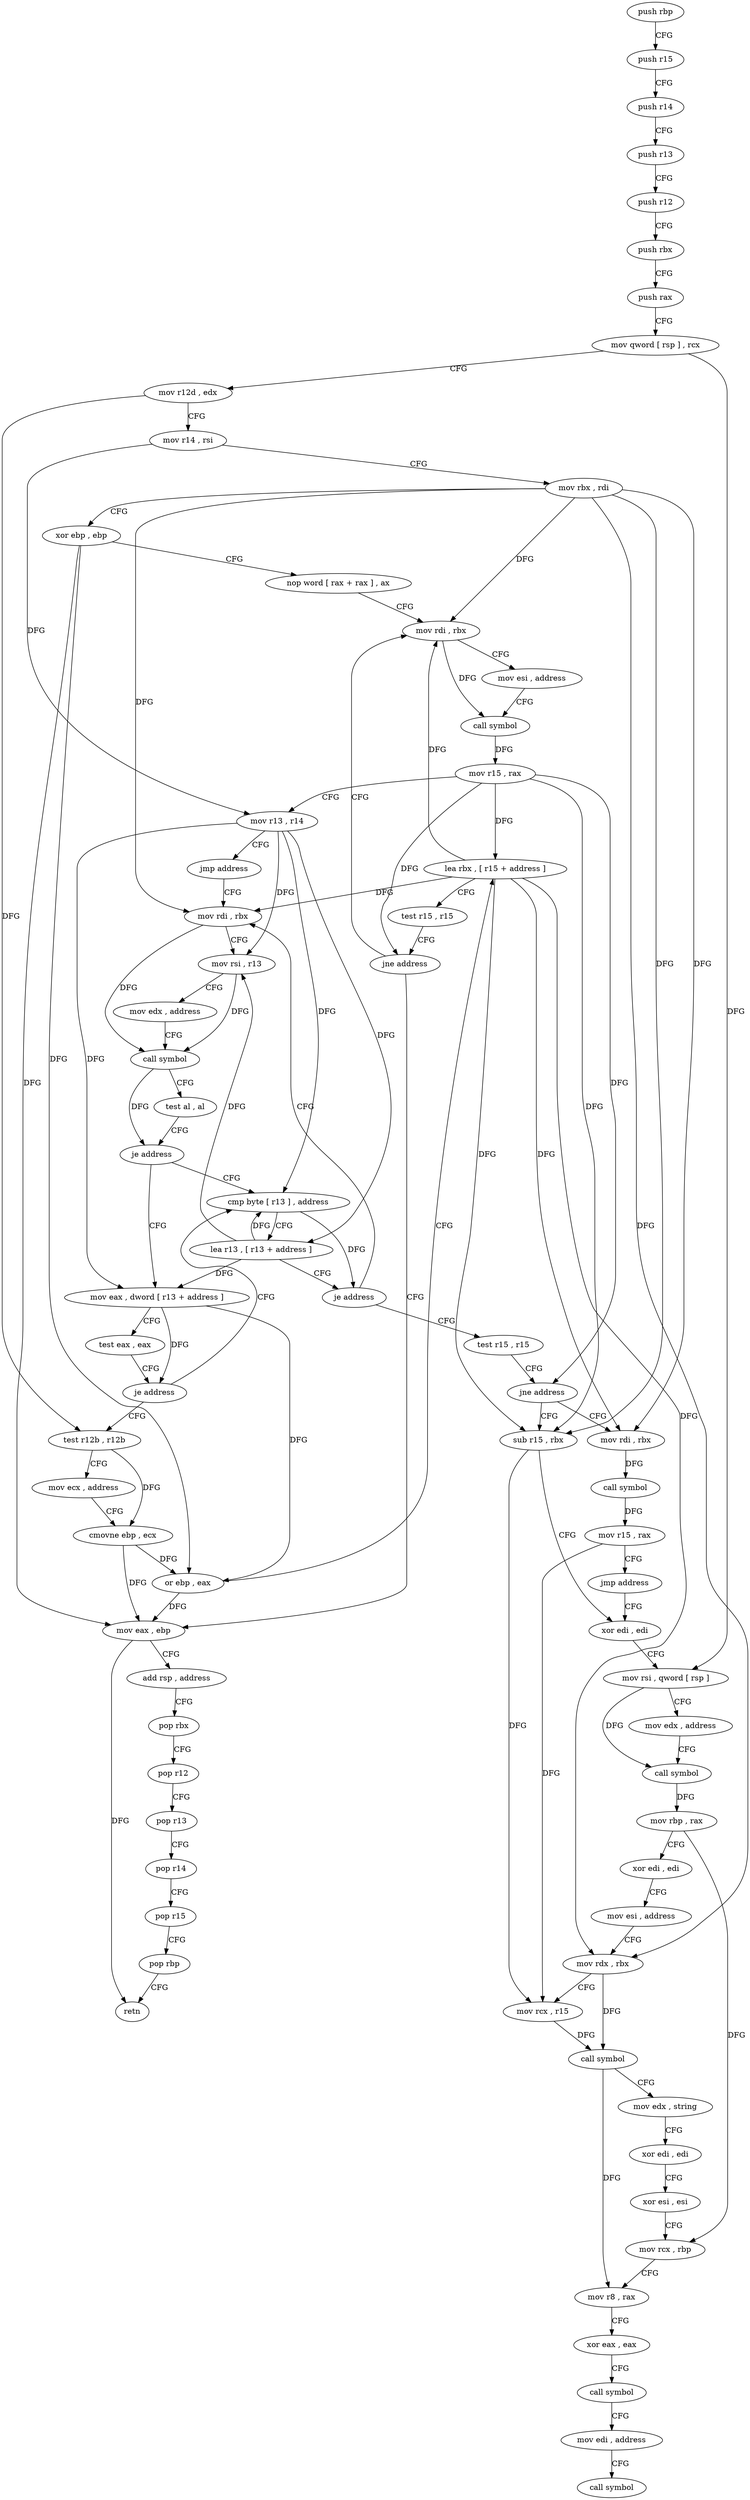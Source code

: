 digraph "func" {
"4210336" [label = "push rbp" ]
"4210337" [label = "push r15" ]
"4210339" [label = "push r14" ]
"4210341" [label = "push r13" ]
"4210343" [label = "push r12" ]
"4210345" [label = "push rbx" ]
"4210346" [label = "push rax" ]
"4210347" [label = "mov qword [ rsp ] , rcx" ]
"4210351" [label = "mov r12d , edx" ]
"4210354" [label = "mov r14 , rsi" ]
"4210357" [label = "mov rbx , rdi" ]
"4210360" [label = "xor ebp , ebp" ]
"4210362" [label = "nop word [ rax + rax ] , ax" ]
"4210368" [label = "mov rdi , rbx" ]
"4210411" [label = "mov rdi , rbx" ]
"4210414" [label = "mov rsi , r13" ]
"4210417" [label = "mov edx , address" ]
"4210422" [label = "call symbol" ]
"4210427" [label = "test al , al" ]
"4210429" [label = "je address" ]
"4210400" [label = "cmp byte [ r13 ] , address" ]
"4210431" [label = "mov eax , dword [ r13 + address ]" ]
"4210405" [label = "lea r13 , [ r13 + address ]" ]
"4210409" [label = "je address" ]
"4210478" [label = "test r15 , r15" ]
"4210435" [label = "test eax , eax" ]
"4210437" [label = "je address" ]
"4210439" [label = "test r12b , r12b" ]
"4210481" [label = "jne address" ]
"4210496" [label = "sub r15 , rbx" ]
"4210483" [label = "mov rdi , rbx" ]
"4210442" [label = "mov ecx , address" ]
"4210447" [label = "cmovne ebp , ecx" ]
"4210450" [label = "or ebp , eax" ]
"4210452" [label = "lea rbx , [ r15 + address ]" ]
"4210456" [label = "test r15 , r15" ]
"4210459" [label = "jne address" ]
"4210461" [label = "mov eax , ebp" ]
"4210499" [label = "xor edi , edi" ]
"4210486" [label = "call symbol" ]
"4210491" [label = "mov r15 , rax" ]
"4210494" [label = "jmp address" ]
"4210371" [label = "mov esi , address" ]
"4210376" [label = "call symbol" ]
"4210381" [label = "mov r15 , rax" ]
"4210384" [label = "mov r13 , r14" ]
"4210387" [label = "jmp address" ]
"4210463" [label = "add rsp , address" ]
"4210467" [label = "pop rbx" ]
"4210468" [label = "pop r12" ]
"4210470" [label = "pop r13" ]
"4210472" [label = "pop r14" ]
"4210474" [label = "pop r15" ]
"4210476" [label = "pop rbp" ]
"4210477" [label = "retn" ]
"4210501" [label = "mov rsi , qword [ rsp ]" ]
"4210505" [label = "mov edx , address" ]
"4210510" [label = "call symbol" ]
"4210515" [label = "mov rbp , rax" ]
"4210518" [label = "xor edi , edi" ]
"4210520" [label = "mov esi , address" ]
"4210525" [label = "mov rdx , rbx" ]
"4210528" [label = "mov rcx , r15" ]
"4210531" [label = "call symbol" ]
"4210536" [label = "mov edx , string" ]
"4210541" [label = "xor edi , edi" ]
"4210543" [label = "xor esi , esi" ]
"4210545" [label = "mov rcx , rbp" ]
"4210548" [label = "mov r8 , rax" ]
"4210551" [label = "xor eax , eax" ]
"4210553" [label = "call symbol" ]
"4210558" [label = "mov edi , address" ]
"4210563" [label = "call symbol" ]
"4210336" -> "4210337" [ label = "CFG" ]
"4210337" -> "4210339" [ label = "CFG" ]
"4210339" -> "4210341" [ label = "CFG" ]
"4210341" -> "4210343" [ label = "CFG" ]
"4210343" -> "4210345" [ label = "CFG" ]
"4210345" -> "4210346" [ label = "CFG" ]
"4210346" -> "4210347" [ label = "CFG" ]
"4210347" -> "4210351" [ label = "CFG" ]
"4210347" -> "4210501" [ label = "DFG" ]
"4210351" -> "4210354" [ label = "CFG" ]
"4210351" -> "4210439" [ label = "DFG" ]
"4210354" -> "4210357" [ label = "CFG" ]
"4210354" -> "4210384" [ label = "DFG" ]
"4210357" -> "4210360" [ label = "CFG" ]
"4210357" -> "4210368" [ label = "DFG" ]
"4210357" -> "4210411" [ label = "DFG" ]
"4210357" -> "4210496" [ label = "DFG" ]
"4210357" -> "4210483" [ label = "DFG" ]
"4210357" -> "4210525" [ label = "DFG" ]
"4210360" -> "4210362" [ label = "CFG" ]
"4210360" -> "4210450" [ label = "DFG" ]
"4210360" -> "4210461" [ label = "DFG" ]
"4210362" -> "4210368" [ label = "CFG" ]
"4210368" -> "4210371" [ label = "CFG" ]
"4210368" -> "4210376" [ label = "DFG" ]
"4210411" -> "4210414" [ label = "CFG" ]
"4210411" -> "4210422" [ label = "DFG" ]
"4210414" -> "4210417" [ label = "CFG" ]
"4210414" -> "4210422" [ label = "DFG" ]
"4210417" -> "4210422" [ label = "CFG" ]
"4210422" -> "4210427" [ label = "CFG" ]
"4210422" -> "4210429" [ label = "DFG" ]
"4210427" -> "4210429" [ label = "CFG" ]
"4210429" -> "4210400" [ label = "CFG" ]
"4210429" -> "4210431" [ label = "CFG" ]
"4210400" -> "4210405" [ label = "CFG" ]
"4210400" -> "4210409" [ label = "DFG" ]
"4210431" -> "4210435" [ label = "CFG" ]
"4210431" -> "4210437" [ label = "DFG" ]
"4210431" -> "4210450" [ label = "DFG" ]
"4210405" -> "4210409" [ label = "CFG" ]
"4210405" -> "4210414" [ label = "DFG" ]
"4210405" -> "4210400" [ label = "DFG" ]
"4210405" -> "4210431" [ label = "DFG" ]
"4210409" -> "4210478" [ label = "CFG" ]
"4210409" -> "4210411" [ label = "CFG" ]
"4210478" -> "4210481" [ label = "CFG" ]
"4210435" -> "4210437" [ label = "CFG" ]
"4210437" -> "4210400" [ label = "CFG" ]
"4210437" -> "4210439" [ label = "CFG" ]
"4210439" -> "4210442" [ label = "CFG" ]
"4210439" -> "4210447" [ label = "DFG" ]
"4210481" -> "4210496" [ label = "CFG" ]
"4210481" -> "4210483" [ label = "CFG" ]
"4210496" -> "4210499" [ label = "CFG" ]
"4210496" -> "4210528" [ label = "DFG" ]
"4210483" -> "4210486" [ label = "DFG" ]
"4210442" -> "4210447" [ label = "CFG" ]
"4210447" -> "4210450" [ label = "DFG" ]
"4210447" -> "4210461" [ label = "DFG" ]
"4210450" -> "4210452" [ label = "CFG" ]
"4210450" -> "4210461" [ label = "DFG" ]
"4210452" -> "4210456" [ label = "CFG" ]
"4210452" -> "4210368" [ label = "DFG" ]
"4210452" -> "4210411" [ label = "DFG" ]
"4210452" -> "4210496" [ label = "DFG" ]
"4210452" -> "4210483" [ label = "DFG" ]
"4210452" -> "4210525" [ label = "DFG" ]
"4210456" -> "4210459" [ label = "CFG" ]
"4210459" -> "4210368" [ label = "CFG" ]
"4210459" -> "4210461" [ label = "CFG" ]
"4210461" -> "4210463" [ label = "CFG" ]
"4210461" -> "4210477" [ label = "DFG" ]
"4210499" -> "4210501" [ label = "CFG" ]
"4210486" -> "4210491" [ label = "DFG" ]
"4210491" -> "4210494" [ label = "CFG" ]
"4210491" -> "4210528" [ label = "DFG" ]
"4210494" -> "4210499" [ label = "CFG" ]
"4210371" -> "4210376" [ label = "CFG" ]
"4210376" -> "4210381" [ label = "DFG" ]
"4210381" -> "4210384" [ label = "CFG" ]
"4210381" -> "4210481" [ label = "DFG" ]
"4210381" -> "4210496" [ label = "DFG" ]
"4210381" -> "4210452" [ label = "DFG" ]
"4210381" -> "4210459" [ label = "DFG" ]
"4210384" -> "4210387" [ label = "CFG" ]
"4210384" -> "4210414" [ label = "DFG" ]
"4210384" -> "4210400" [ label = "DFG" ]
"4210384" -> "4210405" [ label = "DFG" ]
"4210384" -> "4210431" [ label = "DFG" ]
"4210387" -> "4210411" [ label = "CFG" ]
"4210463" -> "4210467" [ label = "CFG" ]
"4210467" -> "4210468" [ label = "CFG" ]
"4210468" -> "4210470" [ label = "CFG" ]
"4210470" -> "4210472" [ label = "CFG" ]
"4210472" -> "4210474" [ label = "CFG" ]
"4210474" -> "4210476" [ label = "CFG" ]
"4210476" -> "4210477" [ label = "CFG" ]
"4210501" -> "4210505" [ label = "CFG" ]
"4210501" -> "4210510" [ label = "DFG" ]
"4210505" -> "4210510" [ label = "CFG" ]
"4210510" -> "4210515" [ label = "DFG" ]
"4210515" -> "4210518" [ label = "CFG" ]
"4210515" -> "4210545" [ label = "DFG" ]
"4210518" -> "4210520" [ label = "CFG" ]
"4210520" -> "4210525" [ label = "CFG" ]
"4210525" -> "4210528" [ label = "CFG" ]
"4210525" -> "4210531" [ label = "DFG" ]
"4210528" -> "4210531" [ label = "DFG" ]
"4210531" -> "4210536" [ label = "CFG" ]
"4210531" -> "4210548" [ label = "DFG" ]
"4210536" -> "4210541" [ label = "CFG" ]
"4210541" -> "4210543" [ label = "CFG" ]
"4210543" -> "4210545" [ label = "CFG" ]
"4210545" -> "4210548" [ label = "CFG" ]
"4210548" -> "4210551" [ label = "CFG" ]
"4210551" -> "4210553" [ label = "CFG" ]
"4210553" -> "4210558" [ label = "CFG" ]
"4210558" -> "4210563" [ label = "CFG" ]
}
